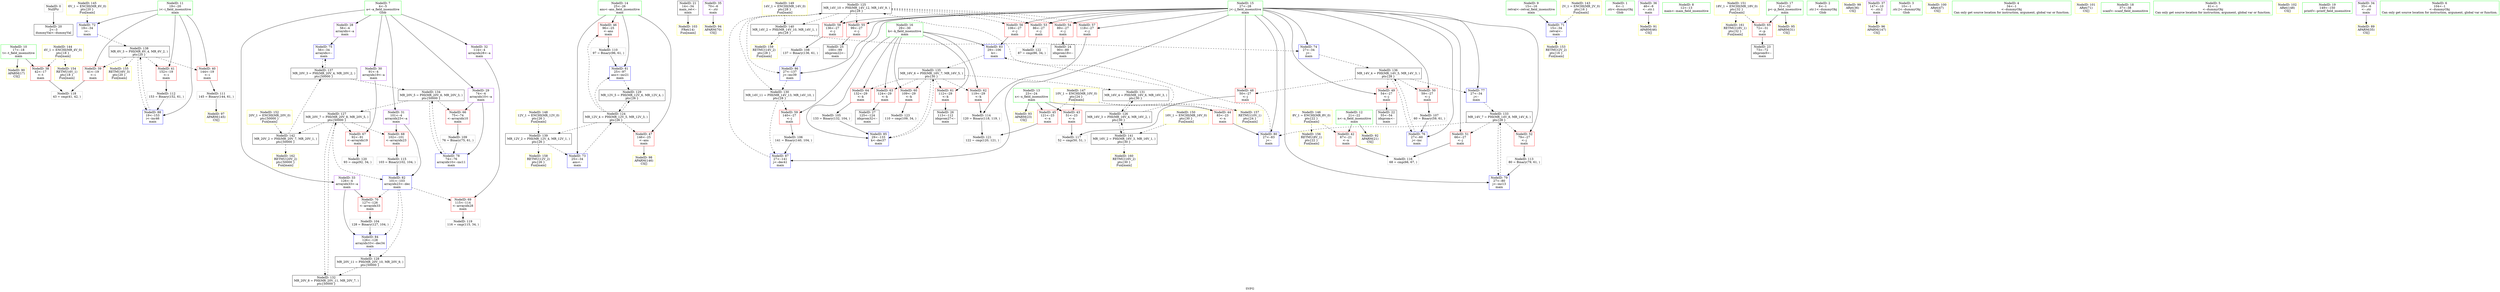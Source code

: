 digraph "SVFG" {
	label="SVFG";

	Node0x55bdb4119a40 [shape=record,color=grey,label="{NodeID: 0\nNullPtr}"];
	Node0x55bdb4119a40 -> Node0x55bdb4101630[style=solid];
	Node0x55bdb411de30 [shape=record,color=yellow,style=double,label="{NodeID: 90\nAPARM(17)\nCS[]}"];
	Node0x55bdb41021b0 [shape=record,color=green,label="{NodeID: 7\n4\<--5\na\<--a_field_insensitive\nGlob }"];
	Node0x55bdb41021b0 -> Node0x55bdb4119bf0[style=solid];
	Node0x55bdb41021b0 -> Node0x55bdb4119c80[style=solid];
	Node0x55bdb41021b0 -> Node0x55bdb4119d50[style=solid];
	Node0x55bdb41021b0 -> Node0x55bdb4119e20[style=solid];
	Node0x55bdb41021b0 -> Node0x55bdb4119ef0[style=solid];
	Node0x55bdb41021b0 -> Node0x55bdb4119fc0[style=solid];
	Node0x55bdb411ad00 [shape=record,color=yellow,style=double,label="{NodeID: 97\nAPARM(145)\nCS[]}"];
	Node0x55bdb41008f0 [shape=record,color=green,label="{NodeID: 14\n25\<--26\nans\<--ans_field_insensitive\nmain\n}"];
	Node0x55bdb41008f0 -> Node0x55bdb411aa50[style=solid];
	Node0x55bdb41008f0 -> Node0x55bdb411ab20[style=solid];
	Node0x55bdb41008f0 -> Node0x55bdb411d060[style=solid];
	Node0x55bdb41008f0 -> Node0x55bdb411d6e0[style=solid];
	Node0x55bdb411b1a0 [shape=record,color=grey,label="{NodeID: 104\n128 = Binary(127, 104, )\n}"];
	Node0x55bdb411b1a0 -> Node0x55bdb411d950[style=solid];
	Node0x55bdb4101700 [shape=record,color=black,label="{NodeID: 21\n14\<--34\nmain_ret\<--\nmain\n}"];
	Node0x55bdb4101700 -> Node0x55bdb411b0e0[style=solid];
	Node0x55bdb411fb20 [shape=record,color=grey,label="{NodeID: 111\n145 = Binary(144, 61, )\n}"];
	Node0x55bdb411fb20 -> Node0x55bdb411ad00[style=solid];
	Node0x55bdb4119bf0 [shape=record,color=purple,label="{NodeID: 28\n56\<--4\narrayidx\<--a\nmain\n}"];
	Node0x55bdb4119bf0 -> Node0x55bdb411d200[style=solid];
	Node0x55bdb41205a0 [shape=record,color=grey,label="{NodeID: 118\n43 = cmp(41, 42, )\n}"];
	Node0x55bdb411a160 [shape=record,color=purple,label="{NodeID: 35\n70\<--6\n\<--.str\nmain\n}"];
	Node0x55bdb411a160 -> Node0x55bdb411e170[style=solid];
	Node0x55bdb41258c0 [shape=record,color=black,label="{NodeID: 125\nMR_14V_10 = PHI(MR_14V_12, MR_14V_9, )\npts\{28 \}\n}"];
	Node0x55bdb41258c0 -> Node0x55bdb411c020[style=dashed];
	Node0x55bdb41258c0 -> Node0x55bdb411c0f0[style=dashed];
	Node0x55bdb41258c0 -> Node0x55bdb411c1c0[style=dashed];
	Node0x55bdb41258c0 -> Node0x55bdb411c290[style=dashed];
	Node0x55bdb41258c0 -> Node0x55bdb411c360[style=dashed];
	Node0x55bdb41258c0 -> Node0x55bdb411c430[style=dashed];
	Node0x55bdb41258c0 -> Node0x55bdb411daf0[style=dashed];
	Node0x55bdb41258c0 -> Node0x55bdb41271c0[style=dashed];
	Node0x55bdb41258c0 -> Node0x55bdb412a3c0[style=dashed];
	Node0x55bdb411a710 [shape=record,color=red,label="{NodeID: 42\n67\<--21\n\<--n\nmain\n}"];
	Node0x55bdb411a710 -> Node0x55bdb41202a0[style=solid];
	Node0x55bdb4127bc0 [shape=record,color=black,label="{NodeID: 132\nMR_20V_8 = PHI(MR_20V_11, MR_20V_7, )\npts\{50000 \}\n}"];
	Node0x55bdb4127bc0 -> Node0x55bdb41262c0[style=dashed];
	Node0x55bdb411bce0 [shape=record,color=red,label="{NodeID: 49\n54\<--27\n\<--j\nmain\n}"];
	Node0x55bdb411bce0 -> Node0x55bdb4101a00[style=solid];
	Node0x55bdb4129ec0 [shape=record,color=black,label="{NodeID: 139\nMR_12V_2 = PHI(MR_12V_4, MR_12V_1, )\npts\{26 \}\n}"];
	Node0x55bdb4129ec0 -> Node0x55bdb411d060[style=dashed];
	Node0x55bdb4129ec0 -> Node0x55bdb412d460[style=dashed];
	Node0x55bdb411c290 [shape=record,color=red,label="{NodeID: 56\n106\<--27\n\<--j\nmain\n}"];
	Node0x55bdb411c290 -> Node0x55bdb411d880[style=solid];
	Node0x55bdb412bfa0 [shape=record,color=yellow,style=double,label="{NodeID: 146\n8V_1 = ENCHI(MR_8V_0)\npts\{22 \}\nFun[main]}"];
	Node0x55bdb412bfa0 -> Node0x55bdb411a710[style=dashed];
	Node0x55bdb412bfa0 -> Node0x55bdb412d2a0[style=dashed];
	Node0x55bdb411c840 [shape=record,color=red,label="{NodeID: 63\n124\<--29\n\<--k\nmain\n}"];
	Node0x55bdb411c840 -> Node0x55bdb4119b60[style=solid];
	Node0x55bdb412c5c0 [shape=record,color=yellow,style=double,label="{NodeID: 153\nRETMU(2V_2)\npts\{16 \}\nFun[main]}"];
	Node0x55bdb411cdf0 [shape=record,color=red,label="{NodeID: 70\n127\<--126\n\<--arrayidx33\nmain\n}"];
	Node0x55bdb411cdf0 -> Node0x55bdb411b1a0[style=solid];
	Node0x55bdb412d620 [shape=record,color=yellow,style=double,label="{NodeID: 160\nRETMU(16V_2)\npts\{30 \}\nFun[main]}"];
	Node0x55bdb411d3a0 [shape=record,color=blue,label="{NodeID: 77\n27\<--34\nj\<--\nmain\n}"];
	Node0x55bdb411d3a0 -> Node0x55bdb41280c0[style=dashed];
	Node0x55bdb411d950 [shape=record,color=blue,label="{NodeID: 84\n126\<--128\narrayidx33\<--dec34\nmain\n}"];
	Node0x55bdb411d950 -> Node0x55bdb41267c0[style=dashed];
	Node0x55bdb4101040 [shape=record,color=green,label="{NodeID: 1\n6\<--1\n.str\<--dummyObj\nGlob }"];
	Node0x55bdb411df00 [shape=record,color=yellow,style=double,label="{NodeID: 91\nAPARM(46)\nCS[]}"];
	Node0x55bdb4102240 [shape=record,color=green,label="{NodeID: 8\n12\<--13\nmain\<--main_field_insensitive\n}"];
	Node0x55bdb411add0 [shape=record,color=yellow,style=double,label="{NodeID: 98\nAPARM(146)\nCS[]}"];
	Node0x55bdb41011c0 [shape=record,color=green,label="{NodeID: 15\n27\<--28\nj\<--j_field_insensitive\nmain\n}"];
	Node0x55bdb41011c0 -> Node0x55bdb411bc10[style=solid];
	Node0x55bdb41011c0 -> Node0x55bdb411bce0[style=solid];
	Node0x55bdb41011c0 -> Node0x55bdb411bdb0[style=solid];
	Node0x55bdb41011c0 -> Node0x55bdb411be80[style=solid];
	Node0x55bdb41011c0 -> Node0x55bdb411bf50[style=solid];
	Node0x55bdb41011c0 -> Node0x55bdb411c020[style=solid];
	Node0x55bdb41011c0 -> Node0x55bdb411c0f0[style=solid];
	Node0x55bdb41011c0 -> Node0x55bdb411c1c0[style=solid];
	Node0x55bdb41011c0 -> Node0x55bdb411c290[style=solid];
	Node0x55bdb41011c0 -> Node0x55bdb411c360[style=solid];
	Node0x55bdb41011c0 -> Node0x55bdb411c430[style=solid];
	Node0x55bdb41011c0 -> Node0x55bdb411c500[style=solid];
	Node0x55bdb41011c0 -> Node0x55bdb411d130[style=solid];
	Node0x55bdb41011c0 -> Node0x55bdb411d2d0[style=solid];
	Node0x55bdb41011c0 -> Node0x55bdb411d3a0[style=solid];
	Node0x55bdb41011c0 -> Node0x55bdb411d540[style=solid];
	Node0x55bdb41011c0 -> Node0x55bdb411d610[style=solid];
	Node0x55bdb41011c0 -> Node0x55bdb411daf0[style=solid];
	Node0x55bdb41011c0 -> Node0x55bdb411dbc0[style=solid];
	Node0x55bdb411b320 [shape=record,color=grey,label="{NodeID: 105\n133 = Binary(132, 104, )\n}"];
	Node0x55bdb411b320 -> Node0x55bdb411da20[style=solid];
	Node0x55bdb4101a00 [shape=record,color=black,label="{NodeID: 22\n55\<--54\nidxprom\<--\nmain\n}"];
	Node0x55bdb411fca0 [shape=record,color=grey,label="{NodeID: 112\n153 = Binary(152, 61, )\n}"];
	Node0x55bdb411fca0 -> Node0x55bdb411dc90[style=solid];
	Node0x55bdb4119c80 [shape=record,color=purple,label="{NodeID: 29\n74\<--4\narrayidx10\<--a\nmain\n}"];
	Node0x55bdb4119c80 -> Node0x55bdb411cab0[style=solid];
	Node0x55bdb4119c80 -> Node0x55bdb411d470[style=solid];
	Node0x55bdb4120720 [shape=record,color=grey,label="{NodeID: 119\n116 = cmp(115, 34, )\n}"];
	Node0x55bdb411a230 [shape=record,color=purple,label="{NodeID: 36\n46\<--8\n\<--.str.1\nmain\n}"];
	Node0x55bdb411a230 -> Node0x55bdb411df00[style=solid];
	Node0x55bdb4125dc0 [shape=record,color=black,label="{NodeID: 126\nMR_16V_3 = PHI(MR_16V_4, MR_16V_2, )\npts\{30 \}\n}"];
	Node0x55bdb4125dc0 -> Node0x55bdb411d880[style=dashed];
	Node0x55bdb4125dc0 -> Node0x55bdb41276c0[style=dashed];
	Node0x55bdb4125dc0 -> Node0x55bdb412a8c0[style=dashed];
	Node0x55bdb411a7e0 [shape=record,color=red,label="{NodeID: 43\n51\<--23\n\<--x\nmain\n}"];
	Node0x55bdb411a7e0 -> Node0x55bdb4120420[style=solid];
	Node0x55bdb41280c0 [shape=record,color=black,label="{NodeID: 133\nMR_14V_7 = PHI(MR_14V_8, MR_14V_6, )\npts\{28 \}\n}"];
	Node0x55bdb41280c0 -> Node0x55bdb411be80[style=dashed];
	Node0x55bdb41280c0 -> Node0x55bdb411bf50[style=dashed];
	Node0x55bdb41280c0 -> Node0x55bdb411d540[style=dashed];
	Node0x55bdb41280c0 -> Node0x55bdb411d610[style=dashed];
	Node0x55bdb411bdb0 [shape=record,color=red,label="{NodeID: 50\n59\<--27\n\<--j\nmain\n}"];
	Node0x55bdb411bdb0 -> Node0x55bdb411f520[style=solid];
	Node0x55bdb412a3c0 [shape=record,color=black,label="{NodeID: 140\nMR_14V_2 = PHI(MR_14V_10, MR_14V_1, )\npts\{28 \}\n}"];
	Node0x55bdb412a3c0 -> Node0x55bdb411d130[style=dashed];
	Node0x55bdb412a3c0 -> Node0x55bdb412d540[style=dashed];
	Node0x55bdb411c360 [shape=record,color=red,label="{NodeID: 57\n118\<--27\n\<--j\nmain\n}"];
	Node0x55bdb411c360 -> Node0x55bdb411ffa0[style=solid];
	Node0x55bdb412c080 [shape=record,color=yellow,style=double,label="{NodeID: 147\n10V_1 = ENCHI(MR_10V_0)\npts\{24 \}\nFun[main]}"];
	Node0x55bdb412c080 -> Node0x55bdb411a7e0[style=dashed];
	Node0x55bdb412c080 -> Node0x55bdb411a8b0[style=dashed];
	Node0x55bdb412c080 -> Node0x55bdb411a980[style=dashed];
	Node0x55bdb412c080 -> Node0x55bdb412d380[style=dashed];
	Node0x55bdb411c910 [shape=record,color=red,label="{NodeID: 64\n132\<--29\n\<--k\nmain\n}"];
	Node0x55bdb411c910 -> Node0x55bdb411b320[style=solid];
	Node0x55bdb412d0e0 [shape=record,color=yellow,style=double,label="{NodeID: 154\nRETMU(4V_1)\npts\{18 \}\nFun[main]}"];
	Node0x55bdb411cec0 [shape=record,color=blue,label="{NodeID: 71\n15\<--34\nretval\<--\nmain\n}"];
	Node0x55bdb411cec0 -> Node0x55bdb412c5c0[style=dashed];
	Node0x55bdb412d700 [shape=record,color=yellow,style=double,label="{NodeID: 161\nRETMU(18V_1)\npts\{32 \}\nFun[main]}"];
	Node0x55bdb411d470 [shape=record,color=blue,label="{NodeID: 78\n74\<--76\narrayidx10\<--inc11\nmain\n}"];
	Node0x55bdb411d470 -> Node0x55bdb41285c0[style=dashed];
	Node0x55bdb411da20 [shape=record,color=blue,label="{NodeID: 85\n29\<--133\nk\<--dec37\nmain\n}"];
	Node0x55bdb411da20 -> Node0x55bdb4128ac0[style=dashed];
	Node0x55bdb4119160 [shape=record,color=green,label="{NodeID: 2\n8\<--1\n.str.1\<--dummyObj\nGlob }"];
	Node0x55bdb411dfd0 [shape=record,color=yellow,style=double,label="{NodeID: 92\nAPARM(21)\nCS[]}"];
	Node0x55bdb4119460 [shape=record,color=green,label="{NodeID: 9\n15\<--16\nretval\<--retval_field_insensitive\nmain\n}"];
	Node0x55bdb4119460 -> Node0x55bdb411cec0[style=solid];
	Node0x55bdb411aea0 [shape=record,color=yellow,style=double,label="{NodeID: 99\nARet(36)\nCS[]}"];
	Node0x55bdb4101290 [shape=record,color=green,label="{NodeID: 16\n29\<--30\nk\<--k_field_insensitive\nmain\n}"];
	Node0x55bdb4101290 -> Node0x55bdb411c5d0[style=solid];
	Node0x55bdb4101290 -> Node0x55bdb411c6a0[style=solid];
	Node0x55bdb4101290 -> Node0x55bdb411c770[style=solid];
	Node0x55bdb4101290 -> Node0x55bdb411c840[style=solid];
	Node0x55bdb4101290 -> Node0x55bdb411c910[style=solid];
	Node0x55bdb4101290 -> Node0x55bdb411d880[style=solid];
	Node0x55bdb4101290 -> Node0x55bdb411da20[style=solid];
	Node0x55bdb411f3a0 [shape=record,color=grey,label="{NodeID: 106\n141 = Binary(140, 104, )\n}"];
	Node0x55bdb411f3a0 -> Node0x55bdb411dbc0[style=solid];
	Node0x55bdb4101ad0 [shape=record,color=black,label="{NodeID: 23\n73\<--72\nidxprom9\<--\nmain\n}"];
	Node0x55bdb411fe20 [shape=record,color=grey,label="{NodeID: 113\n80 = Binary(79, 61, )\n}"];
	Node0x55bdb411fe20 -> Node0x55bdb411d540[style=solid];
	Node0x55bdb4119d50 [shape=record,color=purple,label="{NodeID: 30\n91\<--4\narrayidx19\<--a\nmain\n}"];
	Node0x55bdb4119d50 -> Node0x55bdb411cb80[style=solid];
	Node0x55bdb41208a0 [shape=record,color=grey,label="{NodeID: 120\n93 = cmp(92, 34, )\n}"];
	Node0x55bdb411a300 [shape=record,color=purple,label="{NodeID: 37\n147\<--10\n\<--.str.2\nmain\n}"];
	Node0x55bdb411a300 -> Node0x55bdb411ac30[style=solid];
	Node0x55bdb41262c0 [shape=record,color=black,label="{NodeID: 127\nMR_20V_7 = PHI(MR_20V_8, MR_20V_5, )\npts\{50000 \}\n}"];
	Node0x55bdb41262c0 -> Node0x55bdb411cb80[style=dashed];
	Node0x55bdb41262c0 -> Node0x55bdb411cc50[style=dashed];
	Node0x55bdb41262c0 -> Node0x55bdb411d7b0[style=dashed];
	Node0x55bdb41262c0 -> Node0x55bdb4127bc0[style=dashed];
	Node0x55bdb41262c0 -> Node0x55bdb412adc0[style=dashed];
	Node0x55bdb411a8b0 [shape=record,color=red,label="{NodeID: 44\n83\<--23\n\<--x\nmain\n}"];
	Node0x55bdb411a8b0 -> Node0x55bdb411d610[style=solid];
	Node0x55bdb41285c0 [shape=record,color=black,label="{NodeID: 134\nMR_20V_5 = PHI(MR_20V_6, MR_20V_3, )\npts\{50000 \}\n}"];
	Node0x55bdb41285c0 -> Node0x55bdb411cab0[style=dashed];
	Node0x55bdb41285c0 -> Node0x55bdb411d470[style=dashed];
	Node0x55bdb41285c0 -> Node0x55bdb41262c0[style=dashed];
	Node0x55bdb411be80 [shape=record,color=red,label="{NodeID: 51\n66\<--27\n\<--j\nmain\n}"];
	Node0x55bdb411be80 -> Node0x55bdb41202a0[style=solid];
	Node0x55bdb412a8c0 [shape=record,color=black,label="{NodeID: 141\nMR_16V_2 = PHI(MR_16V_3, MR_16V_1, )\npts\{30 \}\n}"];
	Node0x55bdb412a8c0 -> Node0x55bdb4125dc0[style=dashed];
	Node0x55bdb412a8c0 -> Node0x55bdb412d620[style=dashed];
	Node0x55bdb411c430 [shape=record,color=red,label="{NodeID: 58\n136\<--27\n\<--j\nmain\n}"];
	Node0x55bdb411c430 -> Node0x55bdb411f6a0[style=solid];
	Node0x55bdb412c160 [shape=record,color=yellow,style=double,label="{NodeID: 148\n12V_1 = ENCHI(MR_12V_0)\npts\{26 \}\nFun[main]}"];
	Node0x55bdb412c160 -> Node0x55bdb4129ec0[style=dashed];
	Node0x55bdb411c9e0 [shape=record,color=red,label="{NodeID: 65\n72\<--31\n\<--p\nmain\n}"];
	Node0x55bdb411c9e0 -> Node0x55bdb4101ad0[style=solid];
	Node0x55bdb412d1c0 [shape=record,color=yellow,style=double,label="{NodeID: 155\nRETMU(6V_3)\npts\{20 \}\nFun[main]}"];
	Node0x55bdb411cf90 [shape=record,color=blue,label="{NodeID: 72\n19\<--34\ni\<--\nmain\n}"];
	Node0x55bdb411cf90 -> Node0x55bdb41299c0[style=dashed];
	Node0x55bdb412d7e0 [shape=record,color=yellow,style=double,label="{NodeID: 162\nRETMU(20V_2)\npts\{50000 \}\nFun[main]}"];
	Node0x55bdb411d540 [shape=record,color=blue,label="{NodeID: 79\n27\<--80\nj\<--inc13\nmain\n}"];
	Node0x55bdb411d540 -> Node0x55bdb41280c0[style=dashed];
	Node0x55bdb411daf0 [shape=record,color=blue,label="{NodeID: 86\n27\<--137\nj\<--inc39\nmain\n}"];
	Node0x55bdb411daf0 -> Node0x55bdb41271c0[style=dashed];
	Node0x55bdb41005d0 [shape=record,color=green,label="{NodeID: 3\n10\<--1\n.str.2\<--dummyObj\nGlob }"];
	Node0x55bdb411e0a0 [shape=record,color=yellow,style=double,label="{NodeID: 93\nAPARM(23)\nCS[]}"];
	Node0x55bdb4119530 [shape=record,color=green,label="{NodeID: 10\n17\<--18\nt\<--t_field_insensitive\nmain\n}"];
	Node0x55bdb4119530 -> Node0x55bdb411a3d0[style=solid];
	Node0x55bdb4119530 -> Node0x55bdb411de30[style=solid];
	Node0x55bdb411af30 [shape=record,color=yellow,style=double,label="{NodeID: 100\nARet(47)\nCS[]}"];
	Node0x55bdb4101360 [shape=record,color=green,label="{NodeID: 17\n31\<--32\np\<--p_field_insensitive\nmain\n}"];
	Node0x55bdb4101360 -> Node0x55bdb411c9e0[style=solid];
	Node0x55bdb4101360 -> Node0x55bdb411e240[style=solid];
	Node0x55bdb411f520 [shape=record,color=grey,label="{NodeID: 107\n60 = Binary(59, 61, )\n}"];
	Node0x55bdb411f520 -> Node0x55bdb411d2d0[style=solid];
	Node0x55bdb4101ba0 [shape=record,color=black,label="{NodeID: 24\n90\<--89\nidxprom18\<--\nmain\n}"];
	Node0x55bdb411ffa0 [shape=record,color=grey,label="{NodeID: 114\n120 = Binary(118, 119, )\n}"];
	Node0x55bdb411ffa0 -> Node0x55bdb4120a20[style=solid];
	Node0x55bdb4119e20 [shape=record,color=purple,label="{NodeID: 31\n101\<--4\narrayidx23\<--a\nmain\n}"];
	Node0x55bdb4119e20 -> Node0x55bdb411cc50[style=solid];
	Node0x55bdb4119e20 -> Node0x55bdb411d7b0[style=solid];
	Node0x55bdb4120a20 [shape=record,color=grey,label="{NodeID: 121\n122 = cmp(120, 121, )\n}"];
	Node0x55bdb411a3d0 [shape=record,color=red,label="{NodeID: 38\n42\<--17\n\<--t\nmain\n}"];
	Node0x55bdb411a3d0 -> Node0x55bdb41205a0[style=solid];
	Node0x55bdb41267c0 [shape=record,color=black,label="{NodeID: 128\nMR_20V_11 = PHI(MR_20V_10, MR_20V_9, )\npts\{50000 \}\n}"];
	Node0x55bdb41267c0 -> Node0x55bdb4127bc0[style=dashed];
	Node0x55bdb411a980 [shape=record,color=red,label="{NodeID: 45\n121\<--23\n\<--x\nmain\n}"];
	Node0x55bdb411a980 -> Node0x55bdb4120a20[style=solid];
	Node0x55bdb4128ac0 [shape=record,color=black,label="{NodeID: 135\nMR_16V_6 = PHI(MR_16V_7, MR_16V_5, )\npts\{30 \}\n}"];
	Node0x55bdb4128ac0 -> Node0x55bdb411c5d0[style=dashed];
	Node0x55bdb4128ac0 -> Node0x55bdb411c6a0[style=dashed];
	Node0x55bdb4128ac0 -> Node0x55bdb411c770[style=dashed];
	Node0x55bdb4128ac0 -> Node0x55bdb411c840[style=dashed];
	Node0x55bdb4128ac0 -> Node0x55bdb411c910[style=dashed];
	Node0x55bdb4128ac0 -> Node0x55bdb411da20[style=dashed];
	Node0x55bdb4128ac0 -> Node0x55bdb41276c0[style=dashed];
	Node0x55bdb411bf50 [shape=record,color=red,label="{NodeID: 52\n79\<--27\n\<--j\nmain\n}"];
	Node0x55bdb411bf50 -> Node0x55bdb411fe20[style=solid];
	Node0x55bdb412adc0 [shape=record,color=black,label="{NodeID: 142\nMR_20V_2 = PHI(MR_20V_7, MR_20V_1, )\npts\{50000 \}\n}"];
	Node0x55bdb412adc0 -> Node0x55bdb41294c0[style=dashed];
	Node0x55bdb412adc0 -> Node0x55bdb412d7e0[style=dashed];
	Node0x55bdb411c500 [shape=record,color=red,label="{NodeID: 59\n140\<--27\n\<--j\nmain\n}"];
	Node0x55bdb411c500 -> Node0x55bdb411f3a0[style=solid];
	Node0x55bdb412c240 [shape=record,color=yellow,style=double,label="{NodeID: 149\n14V_1 = ENCHI(MR_14V_0)\npts\{28 \}\nFun[main]}"];
	Node0x55bdb412c240 -> Node0x55bdb412a3c0[style=dashed];
	Node0x55bdb411cab0 [shape=record,color=red,label="{NodeID: 66\n75\<--74\n\<--arrayidx10\nmain\n}"];
	Node0x55bdb411cab0 -> Node0x55bdb411f820[style=solid];
	Node0x55bdb412d2a0 [shape=record,color=yellow,style=double,label="{NodeID: 156\nRETMU(8V_1)\npts\{22 \}\nFun[main]}"];
	Node0x55bdb411d060 [shape=record,color=blue,label="{NodeID: 73\n25\<--34\nans\<--\nmain\n}"];
	Node0x55bdb411d060 -> Node0x55bdb41253c0[style=dashed];
	Node0x55bdb411d610 [shape=record,color=blue,label="{NodeID: 80\n27\<--83\nj\<--\nmain\n}"];
	Node0x55bdb411d610 -> Node0x55bdb41258c0[style=dashed];
	Node0x55bdb411dbc0 [shape=record,color=blue,label="{NodeID: 87\n27\<--141\nj\<--dec41\nmain\n}"];
	Node0x55bdb411dbc0 -> Node0x55bdb41258c0[style=dashed];
	Node0x55bdb4100660 [shape=record,color=green,label="{NodeID: 4\n34\<--1\n\<--dummyObj\nCan only get source location for instruction, argument, global var or function.}"];
	Node0x55bdb411e170 [shape=record,color=yellow,style=double,label="{NodeID: 94\nAPARM(70)\nCS[]}"];
	Node0x55bdb4119600 [shape=record,color=green,label="{NodeID: 11\n19\<--20\ni\<--i_field_insensitive\nmain\n}"];
	Node0x55bdb4119600 -> Node0x55bdb411a4a0[style=solid];
	Node0x55bdb4119600 -> Node0x55bdb411a570[style=solid];
	Node0x55bdb4119600 -> Node0x55bdb411a640[style=solid];
	Node0x55bdb4119600 -> Node0x55bdb411cf90[style=solid];
	Node0x55bdb4119600 -> Node0x55bdb411dc90[style=solid];
	Node0x55bdb411afc0 [shape=record,color=yellow,style=double,label="{NodeID: 101\nARet(71)\nCS[]}"];
	Node0x55bdb4101490 [shape=record,color=green,label="{NodeID: 18\n37\<--38\nscanf\<--scanf_field_insensitive\n}"];
	Node0x55bdb411f6a0 [shape=record,color=grey,label="{NodeID: 108\n137 = Binary(136, 61, )\n}"];
	Node0x55bdb411f6a0 -> Node0x55bdb411daf0[style=solid];
	Node0x55bdb4101c70 [shape=record,color=black,label="{NodeID: 25\n100\<--99\nidxprom22\<--\nmain\n}"];
	Node0x55bdb4120120 [shape=record,color=grey,label="{NodeID: 115\n103 = Binary(102, 104, )\n}"];
	Node0x55bdb4120120 -> Node0x55bdb411d7b0[style=solid];
	Node0x55bdb4119ef0 [shape=record,color=purple,label="{NodeID: 32\n114\<--4\narrayidx28\<--a\nmain\n}"];
	Node0x55bdb4119ef0 -> Node0x55bdb411cd20[style=solid];
	Node0x55bdb4120ba0 [shape=record,color=grey,label="{NodeID: 122\n87 = cmp(86, 34, )\n}"];
	Node0x55bdb411a4a0 [shape=record,color=red,label="{NodeID: 39\n41\<--19\n\<--i\nmain\n}"];
	Node0x55bdb411a4a0 -> Node0x55bdb41205a0[style=solid];
	Node0x55bdb4126cc0 [shape=record,color=black,label="{NodeID: 129\nMR_12V_5 = PHI(MR_12V_6, MR_12V_4, )\npts\{26 \}\n}"];
	Node0x55bdb4126cc0 -> Node0x55bdb41253c0[style=dashed];
	Node0x55bdb411aa50 [shape=record,color=red,label="{NodeID: 46\n96\<--25\n\<--ans\nmain\n}"];
	Node0x55bdb411aa50 -> Node0x55bdb411f9a0[style=solid];
	Node0x55bdb4128fc0 [shape=record,color=black,label="{NodeID: 136\nMR_14V_4 = PHI(MR_14V_5, MR_14V_3, )\npts\{28 \}\n}"];
	Node0x55bdb4128fc0 -> Node0x55bdb411bc10[style=dashed];
	Node0x55bdb4128fc0 -> Node0x55bdb411bce0[style=dashed];
	Node0x55bdb4128fc0 -> Node0x55bdb411bdb0[style=dashed];
	Node0x55bdb4128fc0 -> Node0x55bdb411d2d0[style=dashed];
	Node0x55bdb4128fc0 -> Node0x55bdb411d3a0[style=dashed];
	Node0x55bdb411c020 [shape=record,color=red,label="{NodeID: 53\n86\<--27\n\<--j\nmain\n}"];
	Node0x55bdb411c020 -> Node0x55bdb4120ba0[style=solid];
	Node0x55bdb412b2c0 [shape=record,color=yellow,style=double,label="{NodeID: 143\n2V_1 = ENCHI(MR_2V_0)\npts\{16 \}\nFun[main]}"];
	Node0x55bdb412b2c0 -> Node0x55bdb411cec0[style=dashed];
	Node0x55bdb411c5d0 [shape=record,color=red,label="{NodeID: 60\n109\<--29\n\<--k\nmain\n}"];
	Node0x55bdb411c5d0 -> Node0x55bdb4120d20[style=solid];
	Node0x55bdb412c320 [shape=record,color=yellow,style=double,label="{NodeID: 150\n16V_1 = ENCHI(MR_16V_0)\npts\{30 \}\nFun[main]}"];
	Node0x55bdb412c320 -> Node0x55bdb412a8c0[style=dashed];
	Node0x55bdb411cb80 [shape=record,color=red,label="{NodeID: 67\n92\<--91\n\<--arrayidx19\nmain\n}"];
	Node0x55bdb411cb80 -> Node0x55bdb41208a0[style=solid];
	Node0x55bdb412d380 [shape=record,color=yellow,style=double,label="{NodeID: 157\nRETMU(10V_1)\npts\{24 \}\nFun[main]}"];
	Node0x55bdb411d130 [shape=record,color=blue,label="{NodeID: 74\n27\<--34\nj\<--\nmain\n}"];
	Node0x55bdb411d130 -> Node0x55bdb4128fc0[style=dashed];
	Node0x55bdb411d6e0 [shape=record,color=blue,label="{NodeID: 81\n25\<--97\nans\<--inc21\nmain\n}"];
	Node0x55bdb411d6e0 -> Node0x55bdb4126cc0[style=dashed];
	Node0x55bdb411dc90 [shape=record,color=blue,label="{NodeID: 88\n19\<--153\ni\<--inc46\nmain\n}"];
	Node0x55bdb411dc90 -> Node0x55bdb41299c0[style=dashed];
	Node0x55bdb4100a50 [shape=record,color=green,label="{NodeID: 5\n61\<--1\n\<--dummyObj\nCan only get source location for instruction, argument, global var or function.}"];
	Node0x55bdb411e240 [shape=record,color=yellow,style=double,label="{NodeID: 95\nAPARM(31)\nCS[]}"];
	Node0x55bdb4100750 [shape=record,color=green,label="{NodeID: 12\n21\<--22\nn\<--n_field_insensitive\nmain\n}"];
	Node0x55bdb4100750 -> Node0x55bdb411a710[style=solid];
	Node0x55bdb4100750 -> Node0x55bdb411dfd0[style=solid];
	Node0x55bdb411b050 [shape=record,color=yellow,style=double,label="{NodeID: 102\nARet(148)\nCS[]}"];
	Node0x55bdb4101560 [shape=record,color=green,label="{NodeID: 19\n149\<--150\nprintf\<--printf_field_insensitive\n}"];
	Node0x55bdb411f820 [shape=record,color=grey,label="{NodeID: 109\n76 = Binary(75, 61, )\n}"];
	Node0x55bdb411f820 -> Node0x55bdb411d470[style=solid];
	Node0x55bdb4119ad0 [shape=record,color=black,label="{NodeID: 26\n113\<--112\nidxprom27\<--\nmain\n}"];
	Node0x55bdb41202a0 [shape=record,color=grey,label="{NodeID: 116\n68 = cmp(66, 67, )\n}"];
	Node0x55bdb4119fc0 [shape=record,color=purple,label="{NodeID: 33\n126\<--4\narrayidx33\<--a\nmain\n}"];
	Node0x55bdb4119fc0 -> Node0x55bdb411cdf0[style=solid];
	Node0x55bdb4119fc0 -> Node0x55bdb411d950[style=solid];
	Node0x55bdb4120d20 [shape=record,color=grey,label="{NodeID: 123\n110 = cmp(109, 34, )\n}"];
	Node0x55bdb411a570 [shape=record,color=red,label="{NodeID: 40\n144\<--19\n\<--i\nmain\n}"];
	Node0x55bdb411a570 -> Node0x55bdb411fb20[style=solid];
	Node0x55bdb41271c0 [shape=record,color=black,label="{NodeID: 130\nMR_14V_11 = PHI(MR_14V_13, MR_14V_10, )\npts\{28 \}\n}"];
	Node0x55bdb41271c0 -> Node0x55bdb411c500[style=dashed];
	Node0x55bdb41271c0 -> Node0x55bdb411dbc0[style=dashed];
	Node0x55bdb411ab20 [shape=record,color=red,label="{NodeID: 47\n146\<--25\n\<--ans\nmain\n}"];
	Node0x55bdb411ab20 -> Node0x55bdb411add0[style=solid];
	Node0x55bdb41294c0 [shape=record,color=black,label="{NodeID: 137\nMR_20V_3 = PHI(MR_20V_4, MR_20V_2, )\npts\{50000 \}\n}"];
	Node0x55bdb41294c0 -> Node0x55bdb411d200[style=dashed];
	Node0x55bdb41294c0 -> Node0x55bdb41285c0[style=dashed];
	Node0x55bdb411c0f0 [shape=record,color=red,label="{NodeID: 54\n89\<--27\n\<--j\nmain\n}"];
	Node0x55bdb411c0f0 -> Node0x55bdb4101ba0[style=solid];
	Node0x55bdb412bde0 [shape=record,color=yellow,style=double,label="{NodeID: 144\n4V_1 = ENCHI(MR_4V_0)\npts\{18 \}\nFun[main]}"];
	Node0x55bdb412bde0 -> Node0x55bdb411a3d0[style=dashed];
	Node0x55bdb412bde0 -> Node0x55bdb412d0e0[style=dashed];
	Node0x55bdb411c6a0 [shape=record,color=red,label="{NodeID: 61\n112\<--29\n\<--k\nmain\n}"];
	Node0x55bdb411c6a0 -> Node0x55bdb4119ad0[style=solid];
	Node0x55bdb412c400 [shape=record,color=yellow,style=double,label="{NodeID: 151\n18V_1 = ENCHI(MR_18V_0)\npts\{32 \}\nFun[main]}"];
	Node0x55bdb412c400 -> Node0x55bdb411c9e0[style=dashed];
	Node0x55bdb412c400 -> Node0x55bdb412d700[style=dashed];
	Node0x55bdb411cc50 [shape=record,color=red,label="{NodeID: 68\n102\<--101\n\<--arrayidx23\nmain\n}"];
	Node0x55bdb411cc50 -> Node0x55bdb4120120[style=solid];
	Node0x55bdb412d460 [shape=record,color=yellow,style=double,label="{NodeID: 158\nRETMU(12V_2)\npts\{26 \}\nFun[main]}"];
	Node0x55bdb411d200 [shape=record,color=blue,label="{NodeID: 75\n56\<--34\narrayidx\<--\nmain\n}"];
	Node0x55bdb411d200 -> Node0x55bdb41294c0[style=dashed];
	Node0x55bdb411d7b0 [shape=record,color=blue,label="{NodeID: 82\n101\<--103\narrayidx23\<--dec\nmain\n}"];
	Node0x55bdb411d7b0 -> Node0x55bdb411cd20[style=dashed];
	Node0x55bdb411d7b0 -> Node0x55bdb411cdf0[style=dashed];
	Node0x55bdb411d7b0 -> Node0x55bdb411d950[style=dashed];
	Node0x55bdb411d7b0 -> Node0x55bdb41267c0[style=dashed];
	Node0x55bdb411dd60 [shape=record,color=yellow,style=double,label="{NodeID: 89\nAPARM(35)\nCS[]}"];
	Node0x55bdb4100ae0 [shape=record,color=green,label="{NodeID: 6\n104\<--1\n\<--dummyObj\nCan only get source location for instruction, argument, global var or function.}"];
	Node0x55bdb411ac30 [shape=record,color=yellow,style=double,label="{NodeID: 96\nAPARM(147)\nCS[]}"];
	Node0x55bdb4100820 [shape=record,color=green,label="{NodeID: 13\n23\<--24\nx\<--x_field_insensitive\nmain\n}"];
	Node0x55bdb4100820 -> Node0x55bdb411a7e0[style=solid];
	Node0x55bdb4100820 -> Node0x55bdb411a8b0[style=solid];
	Node0x55bdb4100820 -> Node0x55bdb411a980[style=solid];
	Node0x55bdb4100820 -> Node0x55bdb411e0a0[style=solid];
	Node0x55bdb411b0e0 [shape=record,color=yellow,style=double,label="{NodeID: 103\nFRet(14)\nFun[main]}"];
	Node0x55bdb4101630 [shape=record,color=black,label="{NodeID: 20\n2\<--3\ndummyVal\<--dummyVal\n}"];
	Node0x55bdb411f9a0 [shape=record,color=grey,label="{NodeID: 110\n97 = Binary(96, 61, )\n}"];
	Node0x55bdb411f9a0 -> Node0x55bdb411d6e0[style=solid];
	Node0x55bdb4119b60 [shape=record,color=black,label="{NodeID: 27\n125\<--124\nidxprom32\<--\nmain\n}"];
	Node0x55bdb4120420 [shape=record,color=grey,label="{NodeID: 117\n52 = cmp(50, 51, )\n}"];
	Node0x55bdb411a090 [shape=record,color=purple,label="{NodeID: 34\n35\<--6\n\<--.str\nmain\n}"];
	Node0x55bdb411a090 -> Node0x55bdb411dd60[style=solid];
	Node0x55bdb41253c0 [shape=record,color=black,label="{NodeID: 124\nMR_12V_4 = PHI(MR_12V_5, MR_12V_3, )\npts\{26 \}\n}"];
	Node0x55bdb41253c0 -> Node0x55bdb411aa50[style=dashed];
	Node0x55bdb41253c0 -> Node0x55bdb411ab20[style=dashed];
	Node0x55bdb41253c0 -> Node0x55bdb411d6e0[style=dashed];
	Node0x55bdb41253c0 -> Node0x55bdb4126cc0[style=dashed];
	Node0x55bdb41253c0 -> Node0x55bdb4129ec0[style=dashed];
	Node0x55bdb411a640 [shape=record,color=red,label="{NodeID: 41\n152\<--19\n\<--i\nmain\n}"];
	Node0x55bdb411a640 -> Node0x55bdb411fca0[style=solid];
	Node0x55bdb41276c0 [shape=record,color=black,label="{NodeID: 131\nMR_16V_4 = PHI(MR_16V_6, MR_16V_3, )\npts\{30 \}\n}"];
	Node0x55bdb41276c0 -> Node0x55bdb4125dc0[style=dashed];
	Node0x55bdb411bc10 [shape=record,color=red,label="{NodeID: 48\n50\<--27\n\<--j\nmain\n}"];
	Node0x55bdb411bc10 -> Node0x55bdb4120420[style=solid];
	Node0x55bdb41299c0 [shape=record,color=black,label="{NodeID: 138\nMR_6V_3 = PHI(MR_6V_4, MR_6V_2, )\npts\{20 \}\n}"];
	Node0x55bdb41299c0 -> Node0x55bdb411a4a0[style=dashed];
	Node0x55bdb41299c0 -> Node0x55bdb411a570[style=dashed];
	Node0x55bdb41299c0 -> Node0x55bdb411a640[style=dashed];
	Node0x55bdb41299c0 -> Node0x55bdb411dc90[style=dashed];
	Node0x55bdb41299c0 -> Node0x55bdb412d1c0[style=dashed];
	Node0x55bdb411c1c0 [shape=record,color=red,label="{NodeID: 55\n99\<--27\n\<--j\nmain\n}"];
	Node0x55bdb411c1c0 -> Node0x55bdb4101c70[style=solid];
	Node0x55bdb412bec0 [shape=record,color=yellow,style=double,label="{NodeID: 145\n6V_1 = ENCHI(MR_6V_0)\npts\{20 \}\nFun[main]}"];
	Node0x55bdb412bec0 -> Node0x55bdb411cf90[style=dashed];
	Node0x55bdb411c770 [shape=record,color=red,label="{NodeID: 62\n119\<--29\n\<--k\nmain\n}"];
	Node0x55bdb411c770 -> Node0x55bdb411ffa0[style=solid];
	Node0x55bdb412c4e0 [shape=record,color=yellow,style=double,label="{NodeID: 152\n20V_1 = ENCHI(MR_20V_0)\npts\{50000 \}\nFun[main]}"];
	Node0x55bdb412c4e0 -> Node0x55bdb412adc0[style=dashed];
	Node0x55bdb411cd20 [shape=record,color=red,label="{NodeID: 69\n115\<--114\n\<--arrayidx28\nmain\n}"];
	Node0x55bdb411cd20 -> Node0x55bdb4120720[style=solid];
	Node0x55bdb412d540 [shape=record,color=yellow,style=double,label="{NodeID: 159\nRETMU(14V_2)\npts\{28 \}\nFun[main]}"];
	Node0x55bdb411d2d0 [shape=record,color=blue,label="{NodeID: 76\n27\<--60\nj\<--inc\nmain\n}"];
	Node0x55bdb411d2d0 -> Node0x55bdb4128fc0[style=dashed];
	Node0x55bdb411d880 [shape=record,color=blue,label="{NodeID: 83\n29\<--106\nk\<--\nmain\n}"];
	Node0x55bdb411d880 -> Node0x55bdb4128ac0[style=dashed];
}

